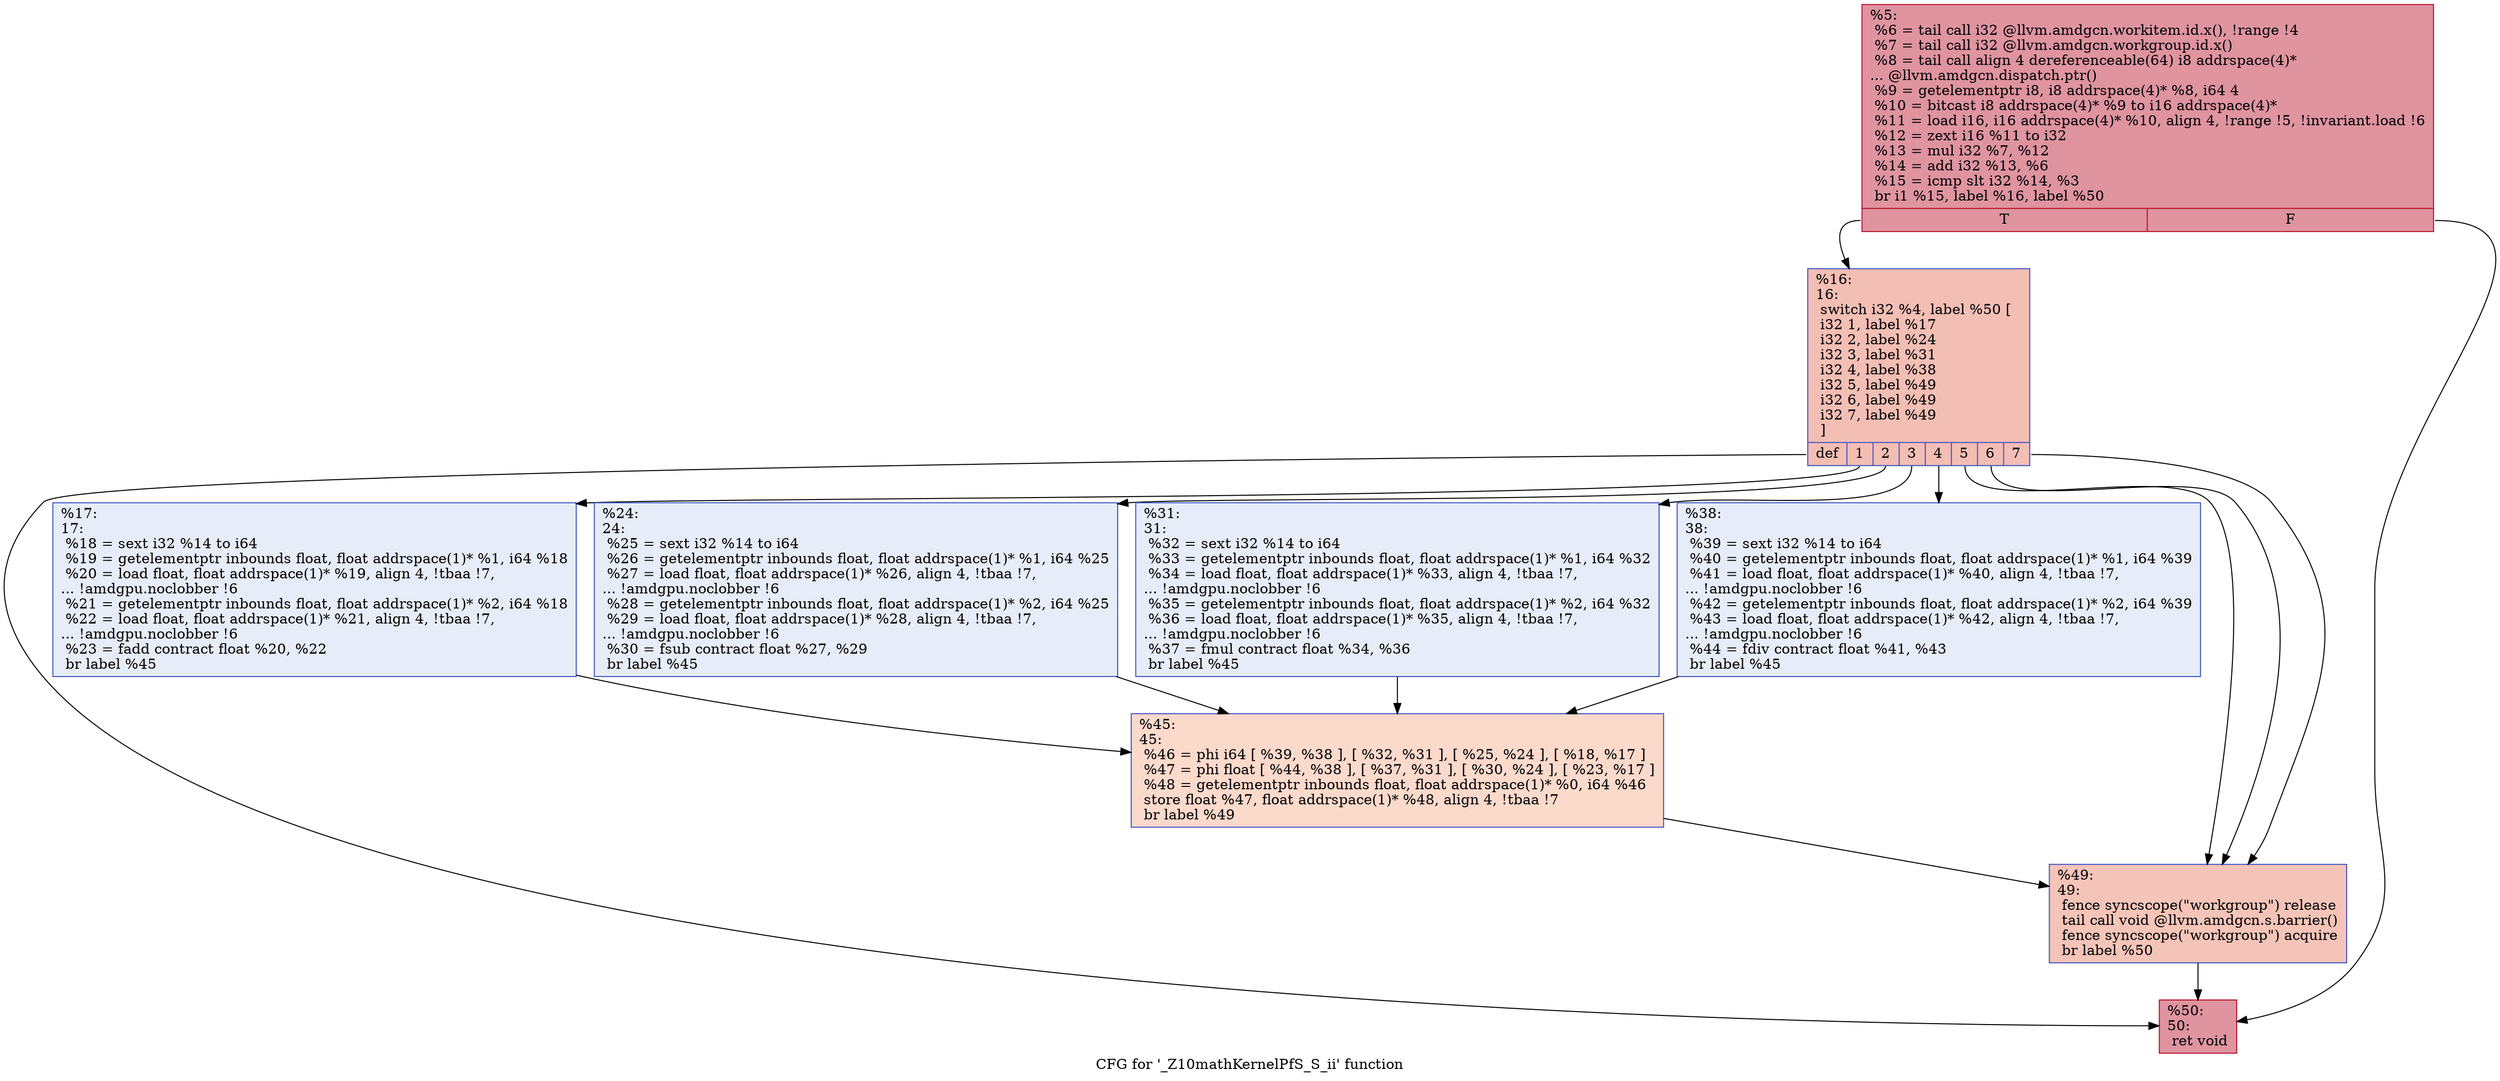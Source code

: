 digraph "CFG for '_Z10mathKernelPfS_S_ii' function" {
	label="CFG for '_Z10mathKernelPfS_S_ii' function";

	Node0x5ed4a10 [shape=record,color="#b70d28ff", style=filled, fillcolor="#b70d2870",label="{%5:\l  %6 = tail call i32 @llvm.amdgcn.workitem.id.x(), !range !4\l  %7 = tail call i32 @llvm.amdgcn.workgroup.id.x()\l  %8 = tail call align 4 dereferenceable(64) i8 addrspace(4)*\l... @llvm.amdgcn.dispatch.ptr()\l  %9 = getelementptr i8, i8 addrspace(4)* %8, i64 4\l  %10 = bitcast i8 addrspace(4)* %9 to i16 addrspace(4)*\l  %11 = load i16, i16 addrspace(4)* %10, align 4, !range !5, !invariant.load !6\l  %12 = zext i16 %11 to i32\l  %13 = mul i32 %7, %12\l  %14 = add i32 %13, %6\l  %15 = icmp slt i32 %14, %3\l  br i1 %15, label %16, label %50\l|{<s0>T|<s1>F}}"];
	Node0x5ed4a10:s0 -> Node0x5ed68e0;
	Node0x5ed4a10:s1 -> Node0x5ed6970;
	Node0x5ed68e0 [shape=record,color="#3d50c3ff", style=filled, fillcolor="#e36c5570",label="{%16:\l16:                                               \l  switch i32 %4, label %50 [\l    i32 1, label %17\l    i32 2, label %24\l    i32 3, label %31\l    i32 4, label %38\l    i32 5, label %49\l    i32 6, label %49\l    i32 7, label %49\l  ]\l|{<s0>def|<s1>1|<s2>2|<s3>3|<s4>4|<s5>5|<s6>6|<s7>7}}"];
	Node0x5ed68e0:s0 -> Node0x5ed6970;
	Node0x5ed68e0:s1 -> Node0x5ed5b80;
	Node0x5ed68e0:s2 -> Node0x5ed6bc0;
	Node0x5ed68e0:s3 -> Node0x5ed6c80;
	Node0x5ed68e0:s4 -> Node0x5ed6d40;
	Node0x5ed68e0:s5 -> Node0x5ed6e00;
	Node0x5ed68e0:s6 -> Node0x5ed6e00;
	Node0x5ed68e0:s7 -> Node0x5ed6e00;
	Node0x5ed5b80 [shape=record,color="#3d50c3ff", style=filled, fillcolor="#c7d7f070",label="{%17:\l17:                                               \l  %18 = sext i32 %14 to i64\l  %19 = getelementptr inbounds float, float addrspace(1)* %1, i64 %18\l  %20 = load float, float addrspace(1)* %19, align 4, !tbaa !7,\l... !amdgpu.noclobber !6\l  %21 = getelementptr inbounds float, float addrspace(1)* %2, i64 %18\l  %22 = load float, float addrspace(1)* %21, align 4, !tbaa !7,\l... !amdgpu.noclobber !6\l  %23 = fadd contract float %20, %22\l  br label %45\l}"];
	Node0x5ed5b80 -> Node0x5ed8280;
	Node0x5ed6bc0 [shape=record,color="#3d50c3ff", style=filled, fillcolor="#c7d7f070",label="{%24:\l24:                                               \l  %25 = sext i32 %14 to i64\l  %26 = getelementptr inbounds float, float addrspace(1)* %1, i64 %25\l  %27 = load float, float addrspace(1)* %26, align 4, !tbaa !7,\l... !amdgpu.noclobber !6\l  %28 = getelementptr inbounds float, float addrspace(1)* %2, i64 %25\l  %29 = load float, float addrspace(1)* %28, align 4, !tbaa !7,\l... !amdgpu.noclobber !6\l  %30 = fsub contract float %27, %29\l  br label %45\l}"];
	Node0x5ed6bc0 -> Node0x5ed8280;
	Node0x5ed6c80 [shape=record,color="#3d50c3ff", style=filled, fillcolor="#c7d7f070",label="{%31:\l31:                                               \l  %32 = sext i32 %14 to i64\l  %33 = getelementptr inbounds float, float addrspace(1)* %1, i64 %32\l  %34 = load float, float addrspace(1)* %33, align 4, !tbaa !7,\l... !amdgpu.noclobber !6\l  %35 = getelementptr inbounds float, float addrspace(1)* %2, i64 %32\l  %36 = load float, float addrspace(1)* %35, align 4, !tbaa !7,\l... !amdgpu.noclobber !6\l  %37 = fmul contract float %34, %36\l  br label %45\l}"];
	Node0x5ed6c80 -> Node0x5ed8280;
	Node0x5ed6d40 [shape=record,color="#3d50c3ff", style=filled, fillcolor="#c7d7f070",label="{%38:\l38:                                               \l  %39 = sext i32 %14 to i64\l  %40 = getelementptr inbounds float, float addrspace(1)* %1, i64 %39\l  %41 = load float, float addrspace(1)* %40, align 4, !tbaa !7,\l... !amdgpu.noclobber !6\l  %42 = getelementptr inbounds float, float addrspace(1)* %2, i64 %39\l  %43 = load float, float addrspace(1)* %42, align 4, !tbaa !7,\l... !amdgpu.noclobber !6\l  %44 = fdiv contract float %41, %43\l  br label %45\l}"];
	Node0x5ed6d40 -> Node0x5ed8280;
	Node0x5ed8280 [shape=record,color="#3d50c3ff", style=filled, fillcolor="#f7a88970",label="{%45:\l45:                                               \l  %46 = phi i64 [ %39, %38 ], [ %32, %31 ], [ %25, %24 ], [ %18, %17 ]\l  %47 = phi float [ %44, %38 ], [ %37, %31 ], [ %30, %24 ], [ %23, %17 ]\l  %48 = getelementptr inbounds float, float addrspace(1)* %0, i64 %46\l  store float %47, float addrspace(1)* %48, align 4, !tbaa !7\l  br label %49\l}"];
	Node0x5ed8280 -> Node0x5ed6e00;
	Node0x5ed6e00 [shape=record,color="#3d50c3ff", style=filled, fillcolor="#e97a5f70",label="{%49:\l49:                                               \l  fence syncscope(\"workgroup\") release\l  tail call void @llvm.amdgcn.s.barrier()\l  fence syncscope(\"workgroup\") acquire\l  br label %50\l}"];
	Node0x5ed6e00 -> Node0x5ed6970;
	Node0x5ed6970 [shape=record,color="#b70d28ff", style=filled, fillcolor="#b70d2870",label="{%50:\l50:                                               \l  ret void\l}"];
}
